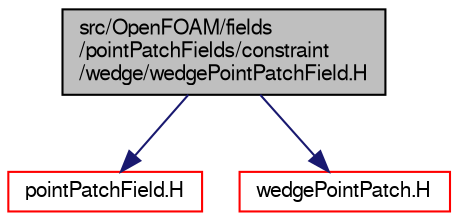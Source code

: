 digraph "src/OpenFOAM/fields/pointPatchFields/constraint/wedge/wedgePointPatchField.H"
{
  bgcolor="transparent";
  edge [fontname="FreeSans",fontsize="10",labelfontname="FreeSans",labelfontsize="10"];
  node [fontname="FreeSans",fontsize="10",shape=record];
  Node0 [label="src/OpenFOAM/fields\l/pointPatchFields/constraint\l/wedge/wedgePointPatchField.H",height=0.2,width=0.4,color="black", fillcolor="grey75", style="filled", fontcolor="black"];
  Node0 -> Node1 [color="midnightblue",fontsize="10",style="solid",fontname="FreeSans"];
  Node1 [label="pointPatchField.H",height=0.2,width=0.4,color="red",URL="$a10148.html"];
  Node0 -> Node141 [color="midnightblue",fontsize="10",style="solid",fontname="FreeSans"];
  Node141 [label="wedgePointPatch.H",height=0.2,width=0.4,color="red",URL="$a11486.html"];
}
